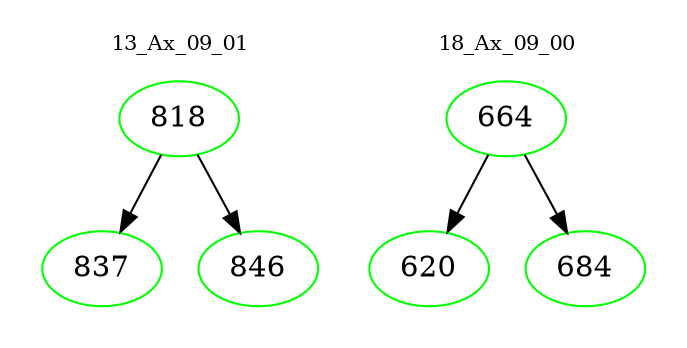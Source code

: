 digraph{
subgraph cluster_0 {
color = white
label = "13_Ax_09_01";
fontsize=10;
T0_818 [label="818", color="green"]
T0_818 -> T0_837 [color="black"]
T0_837 [label="837", color="green"]
T0_818 -> T0_846 [color="black"]
T0_846 [label="846", color="green"]
}
subgraph cluster_1 {
color = white
label = "18_Ax_09_00";
fontsize=10;
T1_664 [label="664", color="green"]
T1_664 -> T1_620 [color="black"]
T1_620 [label="620", color="green"]
T1_664 -> T1_684 [color="black"]
T1_684 [label="684", color="green"]
}
}
